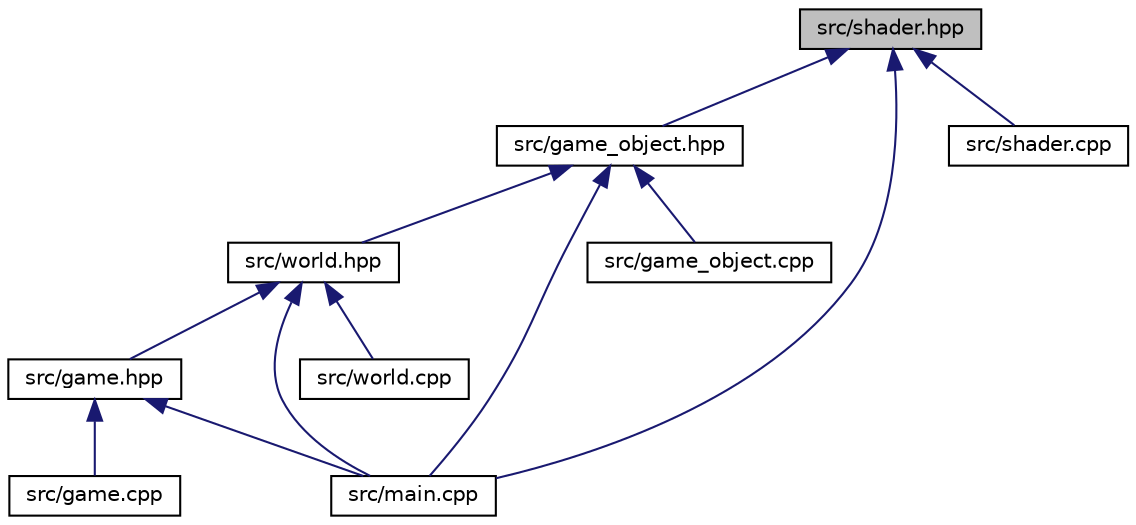digraph "src/shader.hpp"
{
  edge [fontname="Helvetica",fontsize="10",labelfontname="Helvetica",labelfontsize="10"];
  node [fontname="Helvetica",fontsize="10",shape=record];
  Node10 [label="src/shader.hpp",height=0.2,width=0.4,color="black", fillcolor="grey75", style="filled", fontcolor="black"];
  Node10 -> Node11 [dir="back",color="midnightblue",fontsize="10",style="solid",fontname="Helvetica"];
  Node11 [label="src/game_object.hpp",height=0.2,width=0.4,color="black", fillcolor="white", style="filled",URL="$game__object_8hpp.html"];
  Node11 -> Node12 [dir="back",color="midnightblue",fontsize="10",style="solid",fontname="Helvetica"];
  Node12 [label="src/world.hpp",height=0.2,width=0.4,color="black", fillcolor="white", style="filled",URL="$world_8hpp.html"];
  Node12 -> Node13 [dir="back",color="midnightblue",fontsize="10",style="solid",fontname="Helvetica"];
  Node13 [label="src/game.hpp",height=0.2,width=0.4,color="black", fillcolor="white", style="filled",URL="$game_8hpp.html"];
  Node13 -> Node14 [dir="back",color="midnightblue",fontsize="10",style="solid",fontname="Helvetica"];
  Node14 [label="src/game.cpp",height=0.2,width=0.4,color="black", fillcolor="white", style="filled",URL="$game_8cpp.html"];
  Node13 -> Node15 [dir="back",color="midnightblue",fontsize="10",style="solid",fontname="Helvetica"];
  Node15 [label="src/main.cpp",height=0.2,width=0.4,color="black", fillcolor="white", style="filled",URL="$main_8cpp.html"];
  Node12 -> Node15 [dir="back",color="midnightblue",fontsize="10",style="solid",fontname="Helvetica"];
  Node12 -> Node16 [dir="back",color="midnightblue",fontsize="10",style="solid",fontname="Helvetica"];
  Node16 [label="src/world.cpp",height=0.2,width=0.4,color="black", fillcolor="white", style="filled",URL="$world_8cpp.html"];
  Node11 -> Node17 [dir="back",color="midnightblue",fontsize="10",style="solid",fontname="Helvetica"];
  Node17 [label="src/game_object.cpp",height=0.2,width=0.4,color="black", fillcolor="white", style="filled",URL="$game__object_8cpp.html"];
  Node11 -> Node15 [dir="back",color="midnightblue",fontsize="10",style="solid",fontname="Helvetica"];
  Node10 -> Node15 [dir="back",color="midnightblue",fontsize="10",style="solid",fontname="Helvetica"];
  Node10 -> Node18 [dir="back",color="midnightblue",fontsize="10",style="solid",fontname="Helvetica"];
  Node18 [label="src/shader.cpp",height=0.2,width=0.4,color="black", fillcolor="white", style="filled",URL="$shader_8cpp.html"];
}
